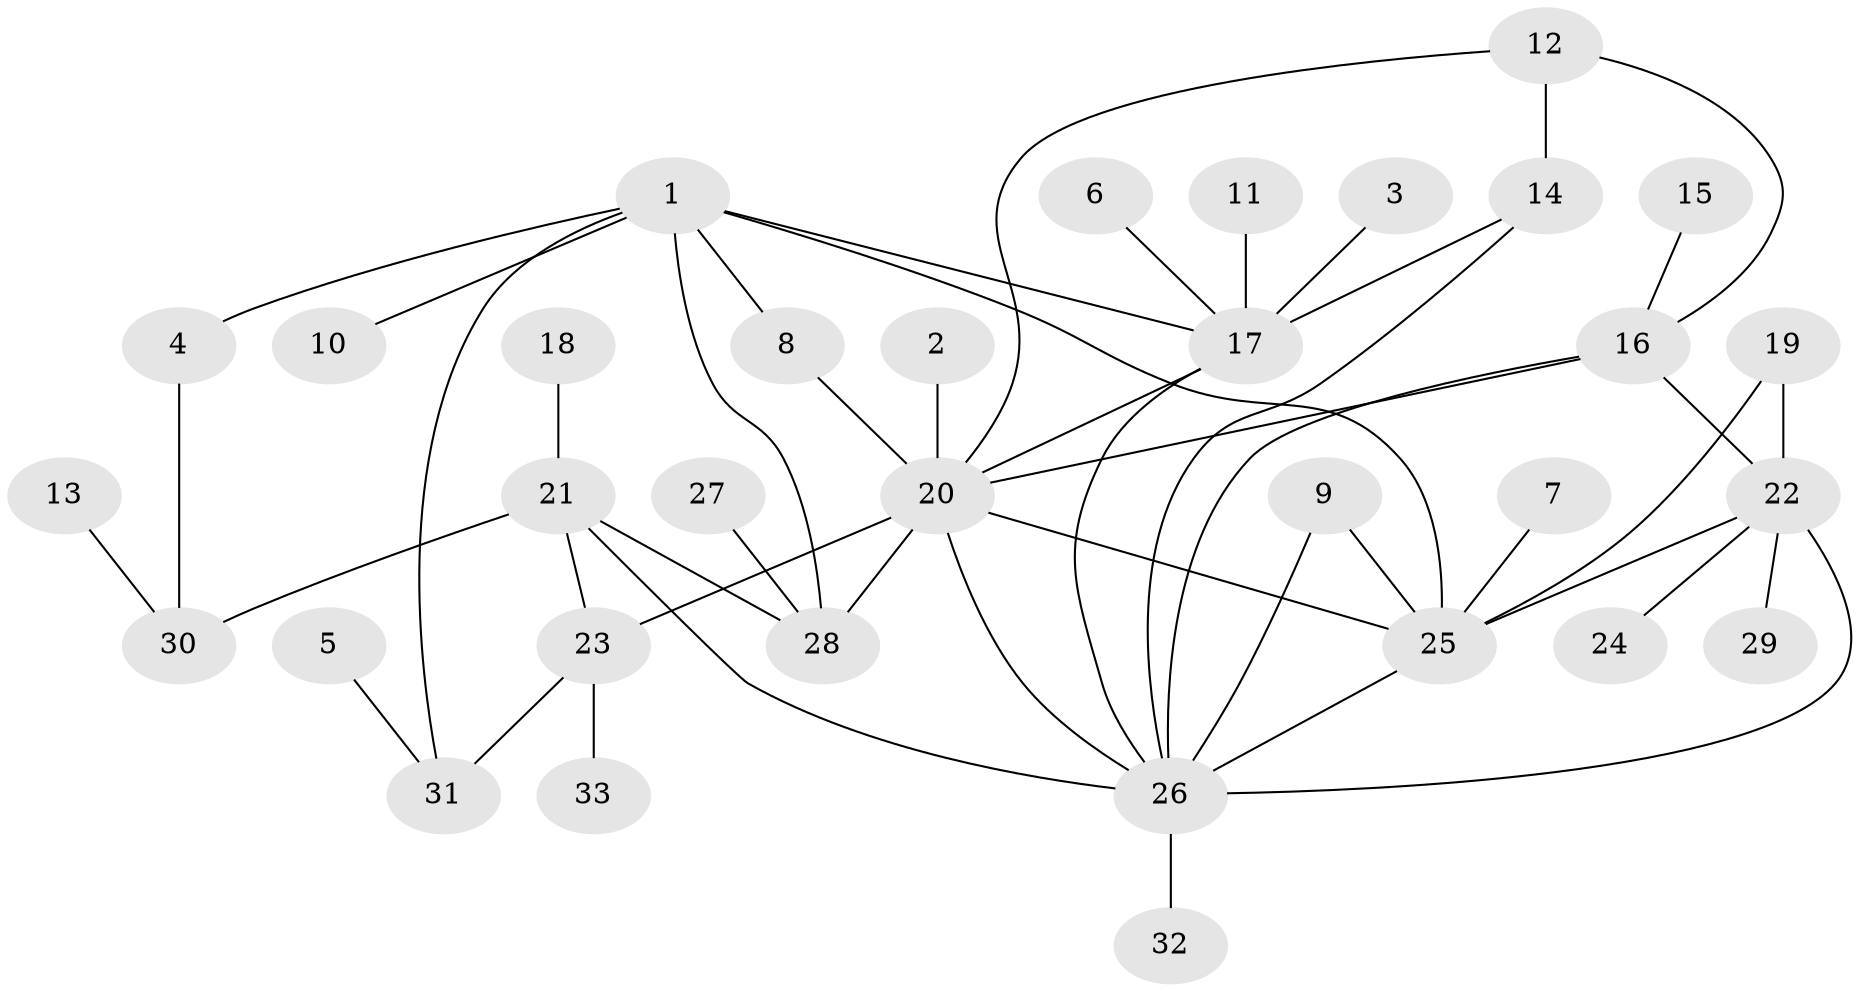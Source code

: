 // original degree distribution, {9: 0.015384615384615385, 1: 0.4307692307692308, 2: 0.23076923076923078, 10: 0.015384615384615385, 12: 0.015384615384615385, 7: 0.03076923076923077, 3: 0.13846153846153847, 4: 0.046153846153846156, 5: 0.06153846153846154, 6: 0.015384615384615385}
// Generated by graph-tools (version 1.1) at 2025/26/03/09/25 03:26:05]
// undirected, 33 vertices, 49 edges
graph export_dot {
graph [start="1"]
  node [color=gray90,style=filled];
  1;
  2;
  3;
  4;
  5;
  6;
  7;
  8;
  9;
  10;
  11;
  12;
  13;
  14;
  15;
  16;
  17;
  18;
  19;
  20;
  21;
  22;
  23;
  24;
  25;
  26;
  27;
  28;
  29;
  30;
  31;
  32;
  33;
  1 -- 4 [weight=1.0];
  1 -- 8 [weight=1.0];
  1 -- 10 [weight=1.0];
  1 -- 17 [weight=1.0];
  1 -- 25 [weight=1.0];
  1 -- 28 [weight=1.0];
  1 -- 31 [weight=1.0];
  2 -- 20 [weight=1.0];
  3 -- 17 [weight=1.0];
  4 -- 30 [weight=1.0];
  5 -- 31 [weight=1.0];
  6 -- 17 [weight=1.0];
  7 -- 25 [weight=1.0];
  8 -- 20 [weight=1.0];
  9 -- 25 [weight=1.0];
  9 -- 26 [weight=1.0];
  11 -- 17 [weight=1.0];
  12 -- 14 [weight=1.0];
  12 -- 16 [weight=1.0];
  12 -- 20 [weight=1.0];
  13 -- 30 [weight=1.0];
  14 -- 17 [weight=1.0];
  14 -- 26 [weight=1.0];
  15 -- 16 [weight=1.0];
  16 -- 20 [weight=1.0];
  16 -- 22 [weight=1.0];
  16 -- 26 [weight=1.0];
  17 -- 20 [weight=1.0];
  17 -- 26 [weight=1.0];
  18 -- 21 [weight=1.0];
  19 -- 22 [weight=2.0];
  19 -- 25 [weight=1.0];
  20 -- 23 [weight=2.0];
  20 -- 25 [weight=1.0];
  20 -- 26 [weight=1.0];
  20 -- 28 [weight=1.0];
  21 -- 23 [weight=1.0];
  21 -- 26 [weight=1.0];
  21 -- 28 [weight=1.0];
  21 -- 30 [weight=1.0];
  22 -- 24 [weight=1.0];
  22 -- 25 [weight=1.0];
  22 -- 26 [weight=1.0];
  22 -- 29 [weight=1.0];
  23 -- 31 [weight=1.0];
  23 -- 33 [weight=1.0];
  25 -- 26 [weight=1.0];
  26 -- 32 [weight=1.0];
  27 -- 28 [weight=1.0];
}
